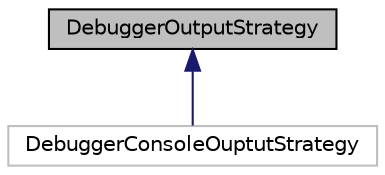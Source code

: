 digraph "DebuggerOutputStrategy"
{
 // LATEX_PDF_SIZE
  edge [fontname="Helvetica",fontsize="10",labelfontname="Helvetica",labelfontsize="10"];
  node [fontname="Helvetica",fontsize="10",shape=record];
  Node1 [label="DebuggerOutputStrategy",height=0.2,width=0.4,color="black", fillcolor="grey75", style="filled", fontcolor="black",tooltip=" "];
  Node1 -> Node2 [dir="back",color="midnightblue",fontsize="10",style="solid"];
  Node2 [label="DebuggerConsoleOuptutStrategy",height=0.2,width=0.4,color="grey75", fillcolor="white", style="filled",URL="$classDebuggerConsoleOuptutStrategy.html",tooltip=" "];
}
